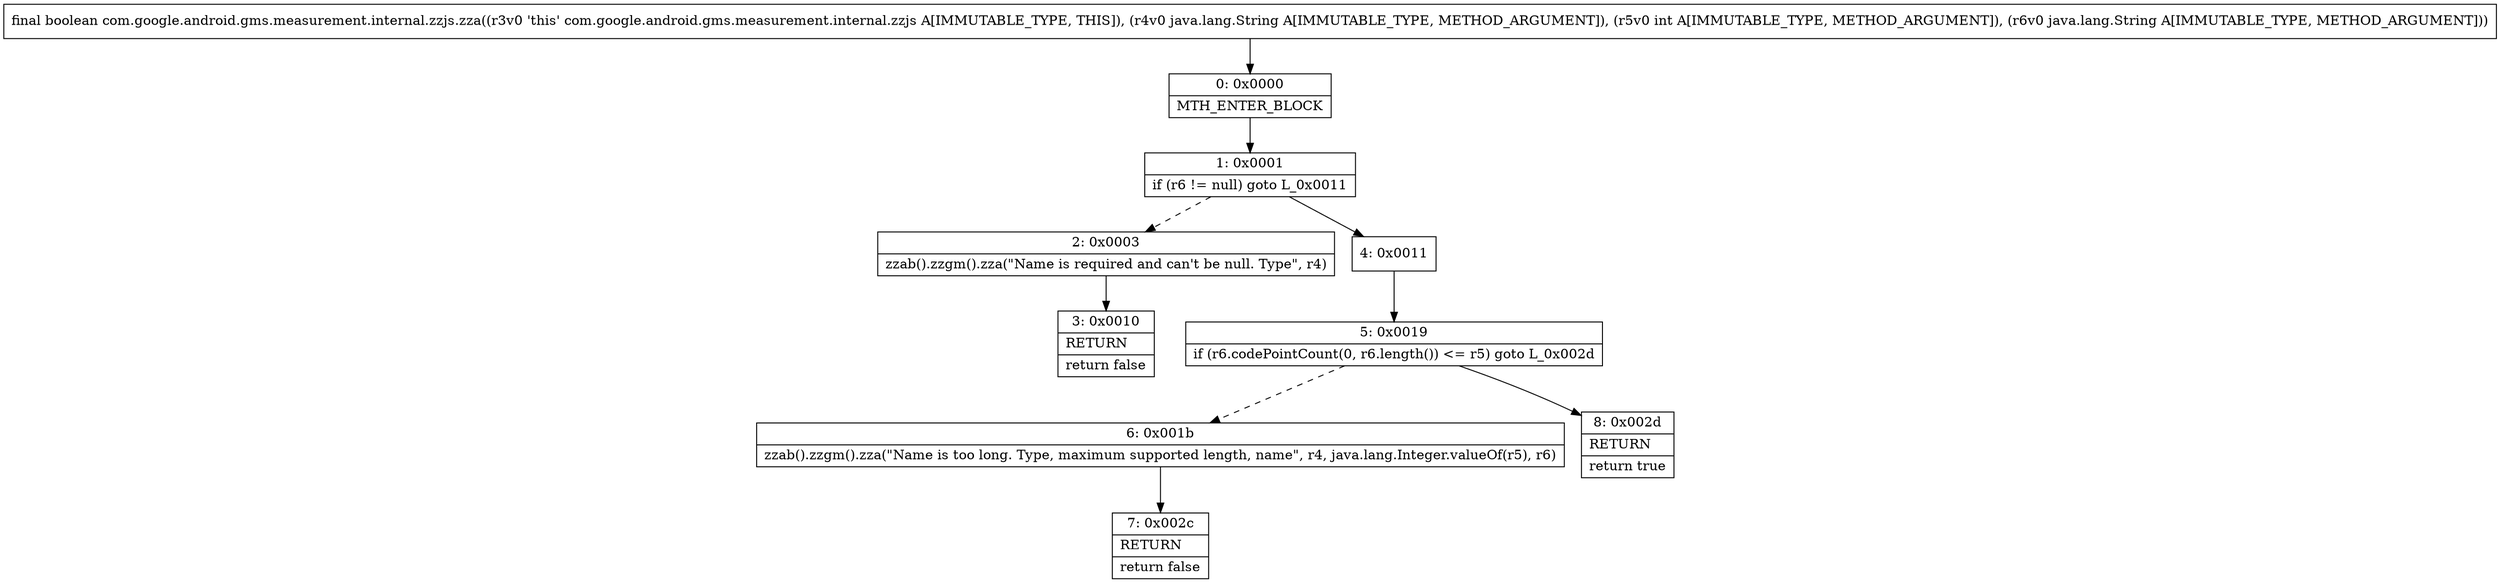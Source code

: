 digraph "CFG forcom.google.android.gms.measurement.internal.zzjs.zza(Ljava\/lang\/String;ILjava\/lang\/String;)Z" {
Node_0 [shape=record,label="{0\:\ 0x0000|MTH_ENTER_BLOCK\l}"];
Node_1 [shape=record,label="{1\:\ 0x0001|if (r6 != null) goto L_0x0011\l}"];
Node_2 [shape=record,label="{2\:\ 0x0003|zzab().zzgm().zza(\"Name is required and can't be null. Type\", r4)\l}"];
Node_3 [shape=record,label="{3\:\ 0x0010|RETURN\l|return false\l}"];
Node_4 [shape=record,label="{4\:\ 0x0011}"];
Node_5 [shape=record,label="{5\:\ 0x0019|if (r6.codePointCount(0, r6.length()) \<= r5) goto L_0x002d\l}"];
Node_6 [shape=record,label="{6\:\ 0x001b|zzab().zzgm().zza(\"Name is too long. Type, maximum supported length, name\", r4, java.lang.Integer.valueOf(r5), r6)\l}"];
Node_7 [shape=record,label="{7\:\ 0x002c|RETURN\l|return false\l}"];
Node_8 [shape=record,label="{8\:\ 0x002d|RETURN\l|return true\l}"];
MethodNode[shape=record,label="{final boolean com.google.android.gms.measurement.internal.zzjs.zza((r3v0 'this' com.google.android.gms.measurement.internal.zzjs A[IMMUTABLE_TYPE, THIS]), (r4v0 java.lang.String A[IMMUTABLE_TYPE, METHOD_ARGUMENT]), (r5v0 int A[IMMUTABLE_TYPE, METHOD_ARGUMENT]), (r6v0 java.lang.String A[IMMUTABLE_TYPE, METHOD_ARGUMENT])) }"];
MethodNode -> Node_0;
Node_0 -> Node_1;
Node_1 -> Node_2[style=dashed];
Node_1 -> Node_4;
Node_2 -> Node_3;
Node_4 -> Node_5;
Node_5 -> Node_6[style=dashed];
Node_5 -> Node_8;
Node_6 -> Node_7;
}


